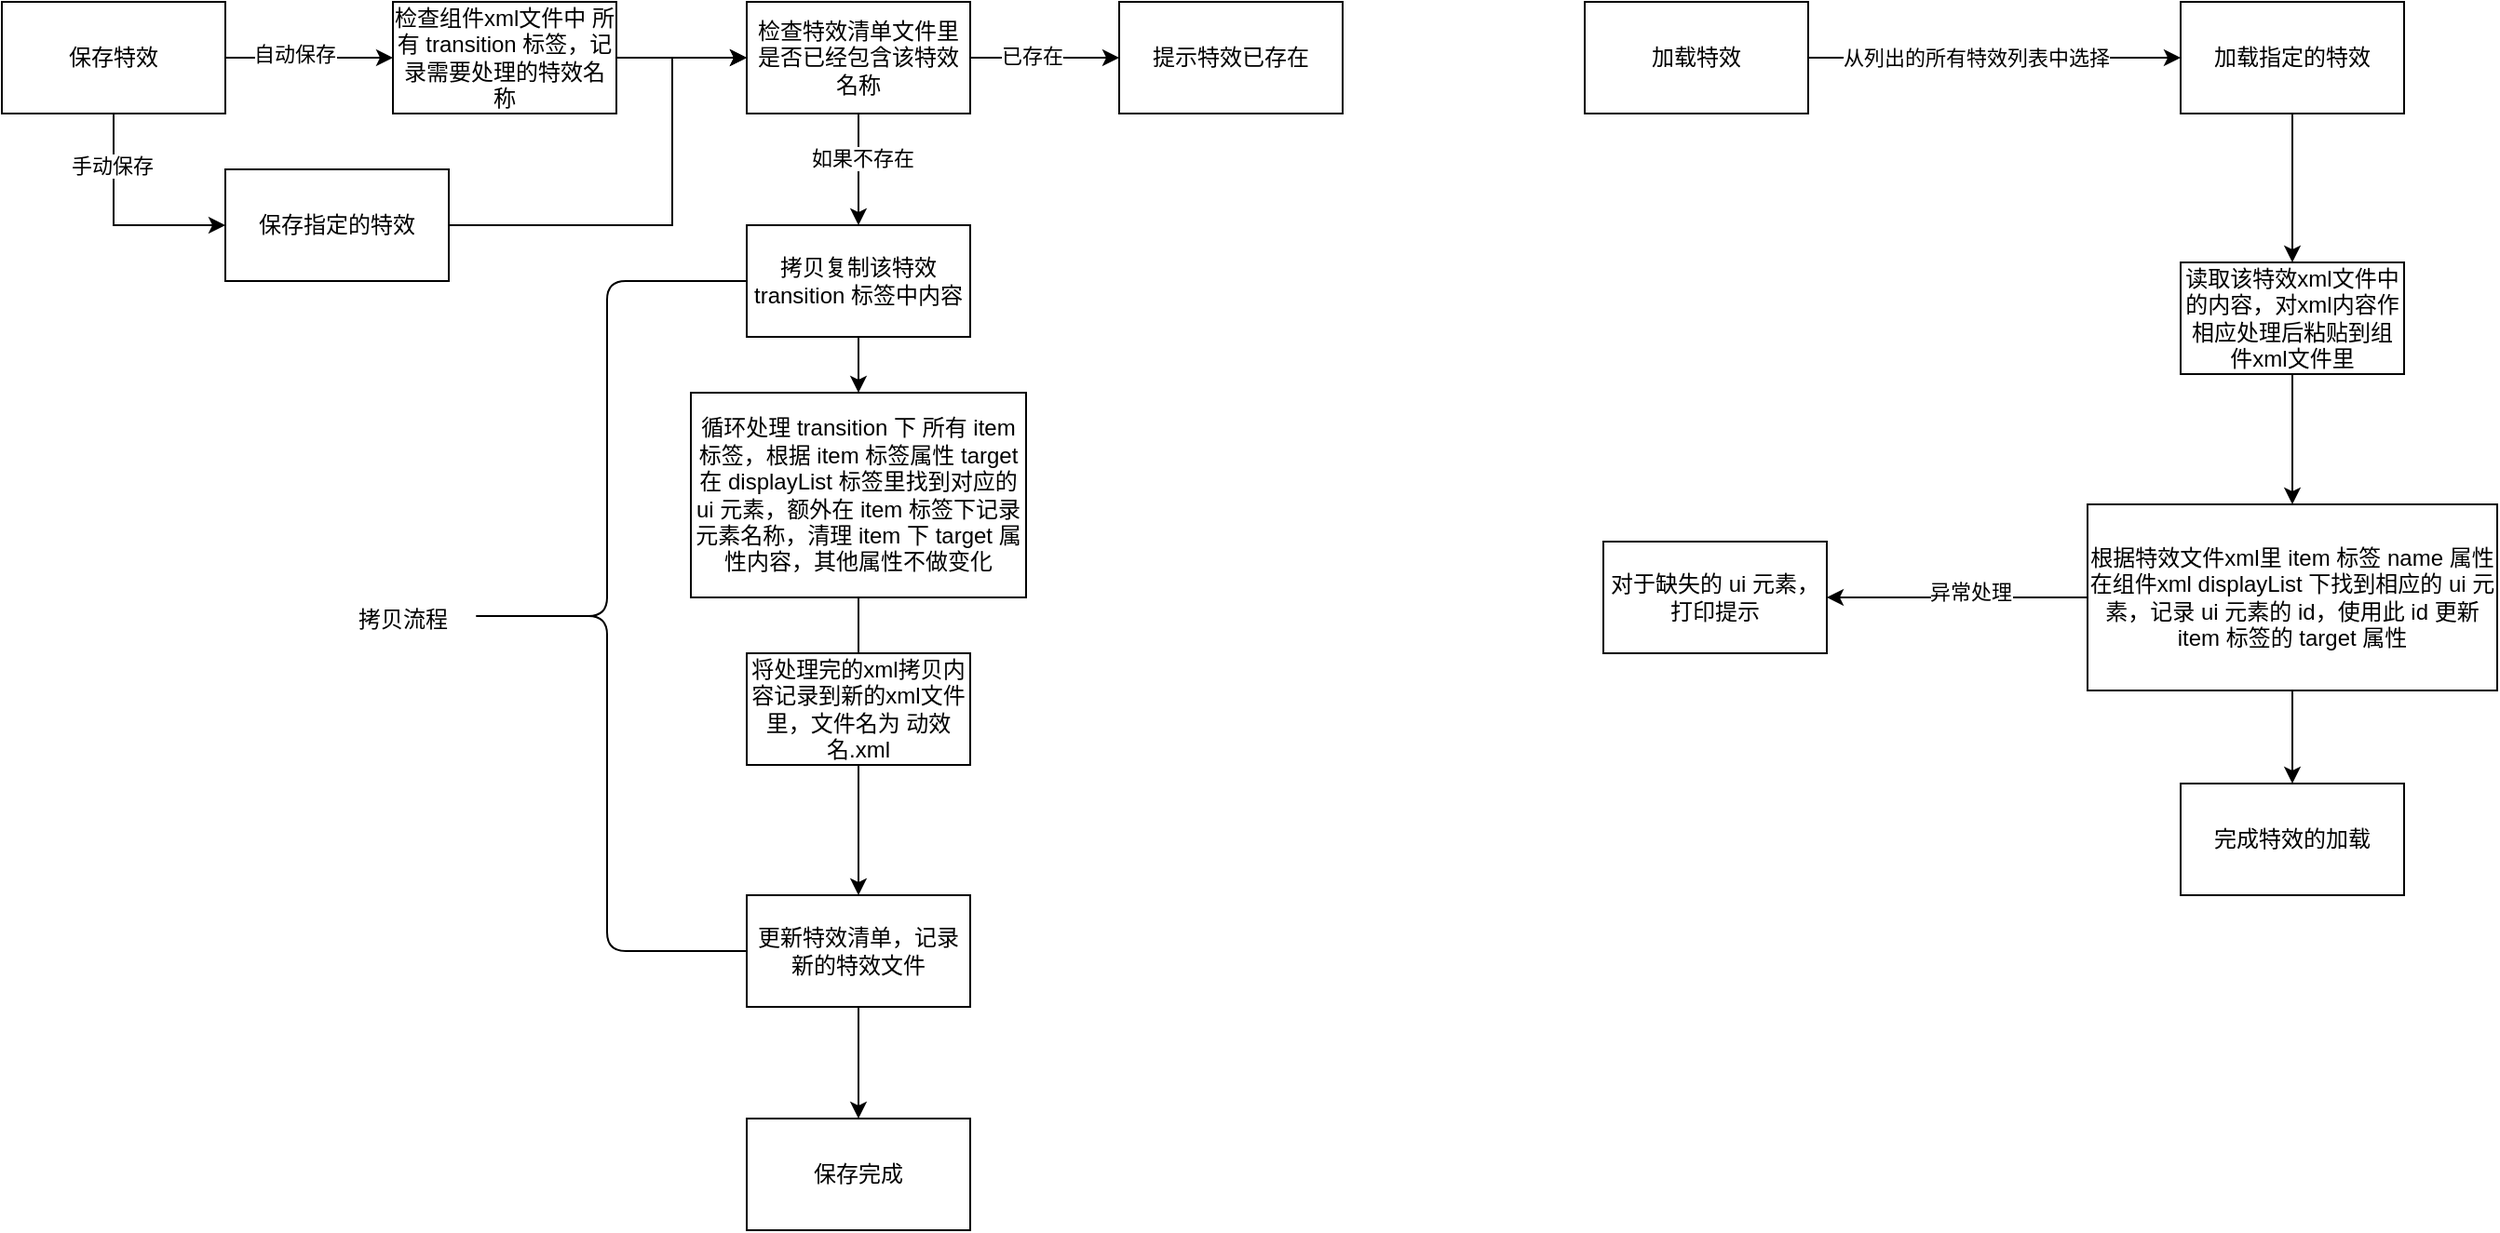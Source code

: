 <mxfile version="22.1.9" type="github">
  <diagram name="第 1 页" id="QcVd1ZgNhZOyaR3dG3_q">
    <mxGraphModel dx="869" dy="503" grid="1" gridSize="10" guides="1" tooltips="1" connect="1" arrows="1" fold="1" page="1" pageScale="1" pageWidth="1600" pageHeight="900" background="none" math="0" shadow="0">
      <root>
        <mxCell id="0" />
        <mxCell id="1" parent="0" />
        <mxCell id="GfHRN2ybtqcf9IKZYvDj-10" style="edgeStyle=orthogonalEdgeStyle;rounded=0;orthogonalLoop=1;jettySize=auto;html=1;" edge="1" parent="1" source="GfHRN2ybtqcf9IKZYvDj-1" target="GfHRN2ybtqcf9IKZYvDj-9">
          <mxGeometry relative="1" as="geometry" />
        </mxCell>
        <mxCell id="GfHRN2ybtqcf9IKZYvDj-38" value="自动保存" style="edgeLabel;html=1;align=center;verticalAlign=middle;resizable=0;points=[];" vertex="1" connectable="0" parent="GfHRN2ybtqcf9IKZYvDj-10">
          <mxGeometry x="-0.178" y="2" relative="1" as="geometry">
            <mxPoint as="offset" />
          </mxGeometry>
        </mxCell>
        <mxCell id="GfHRN2ybtqcf9IKZYvDj-34" value="" style="edgeStyle=orthogonalEdgeStyle;rounded=0;orthogonalLoop=1;jettySize=auto;html=1;" edge="1" parent="1" source="GfHRN2ybtqcf9IKZYvDj-1" target="GfHRN2ybtqcf9IKZYvDj-33">
          <mxGeometry relative="1" as="geometry">
            <Array as="points">
              <mxPoint x="80" y="170" />
            </Array>
          </mxGeometry>
        </mxCell>
        <mxCell id="GfHRN2ybtqcf9IKZYvDj-39" value="手动保存" style="edgeLabel;html=1;align=center;verticalAlign=middle;resizable=0;points=[];" vertex="1" connectable="0" parent="GfHRN2ybtqcf9IKZYvDj-34">
          <mxGeometry x="-0.544" y="-1" relative="1" as="geometry">
            <mxPoint as="offset" />
          </mxGeometry>
        </mxCell>
        <mxCell id="GfHRN2ybtqcf9IKZYvDj-1" value="保存特效" style="rounded=0;whiteSpace=wrap;html=1;" vertex="1" parent="1">
          <mxGeometry x="20" y="50" width="120" height="60" as="geometry" />
        </mxCell>
        <mxCell id="GfHRN2ybtqcf9IKZYvDj-12" style="edgeStyle=orthogonalEdgeStyle;rounded=0;orthogonalLoop=1;jettySize=auto;html=1;" edge="1" parent="1" source="GfHRN2ybtqcf9IKZYvDj-4" target="GfHRN2ybtqcf9IKZYvDj-14">
          <mxGeometry relative="1" as="geometry">
            <mxPoint x="480" y="190" as="targetPoint" />
          </mxGeometry>
        </mxCell>
        <mxCell id="GfHRN2ybtqcf9IKZYvDj-13" value="如果不存在" style="edgeLabel;html=1;align=center;verticalAlign=middle;resizable=0;points=[];" vertex="1" connectable="0" parent="GfHRN2ybtqcf9IKZYvDj-12">
          <mxGeometry x="-0.209" y="2" relative="1" as="geometry">
            <mxPoint as="offset" />
          </mxGeometry>
        </mxCell>
        <mxCell id="GfHRN2ybtqcf9IKZYvDj-41" value="" style="edgeStyle=orthogonalEdgeStyle;rounded=0;orthogonalLoop=1;jettySize=auto;html=1;" edge="1" parent="1" source="GfHRN2ybtqcf9IKZYvDj-4" target="GfHRN2ybtqcf9IKZYvDj-40">
          <mxGeometry relative="1" as="geometry" />
        </mxCell>
        <mxCell id="GfHRN2ybtqcf9IKZYvDj-42" value="已存在" style="edgeLabel;html=1;align=center;verticalAlign=middle;resizable=0;points=[];" vertex="1" connectable="0" parent="GfHRN2ybtqcf9IKZYvDj-41">
          <mxGeometry x="-0.182" y="1" relative="1" as="geometry">
            <mxPoint as="offset" />
          </mxGeometry>
        </mxCell>
        <mxCell id="GfHRN2ybtqcf9IKZYvDj-4" value="检查特效清单文件里是否已经包含该特效名称" style="rounded=0;whiteSpace=wrap;html=1;" vertex="1" parent="1">
          <mxGeometry x="420" y="50" width="120" height="60" as="geometry" />
        </mxCell>
        <mxCell id="GfHRN2ybtqcf9IKZYvDj-11" style="edgeStyle=orthogonalEdgeStyle;rounded=0;orthogonalLoop=1;jettySize=auto;html=1;" edge="1" parent="1" source="GfHRN2ybtqcf9IKZYvDj-9" target="GfHRN2ybtqcf9IKZYvDj-4">
          <mxGeometry relative="1" as="geometry" />
        </mxCell>
        <mxCell id="GfHRN2ybtqcf9IKZYvDj-9" value="检查组件xml文件中 所有 transition 标签，记录需要处理的特效名称" style="whiteSpace=wrap;html=1;" vertex="1" parent="1">
          <mxGeometry x="230" y="50" width="120" height="60" as="geometry" />
        </mxCell>
        <mxCell id="GfHRN2ybtqcf9IKZYvDj-22" value="" style="edgeStyle=orthogonalEdgeStyle;rounded=0;orthogonalLoop=1;jettySize=auto;html=1;" edge="1" parent="1" source="GfHRN2ybtqcf9IKZYvDj-14" target="GfHRN2ybtqcf9IKZYvDj-21">
          <mxGeometry relative="1" as="geometry" />
        </mxCell>
        <mxCell id="GfHRN2ybtqcf9IKZYvDj-14" value="拷贝复制该特效 transition 标签中内容" style="rounded=0;whiteSpace=wrap;html=1;" vertex="1" parent="1">
          <mxGeometry x="420" y="170" width="120" height="60" as="geometry" />
        </mxCell>
        <mxCell id="GfHRN2ybtqcf9IKZYvDj-24" value="" style="edgeStyle=orthogonalEdgeStyle;rounded=0;orthogonalLoop=1;jettySize=auto;html=1;" edge="1" parent="1" source="GfHRN2ybtqcf9IKZYvDj-21">
          <mxGeometry relative="1" as="geometry">
            <mxPoint x="480" y="410" as="targetPoint" />
          </mxGeometry>
        </mxCell>
        <mxCell id="GfHRN2ybtqcf9IKZYvDj-21" value="循环处理 transition 下 所有 item 标签，根据 item 标签属性 target 在 displayList 标签里找到对应的 ui 元素，额外在 item 标签下记录元素名称，清理 item 下 target 属性内容，其他属性不做变化" style="rounded=0;whiteSpace=wrap;html=1;" vertex="1" parent="1">
          <mxGeometry x="390" y="260" width="180" height="110" as="geometry" />
        </mxCell>
        <mxCell id="GfHRN2ybtqcf9IKZYvDj-29" value="" style="edgeStyle=orthogonalEdgeStyle;rounded=0;orthogonalLoop=1;jettySize=auto;html=1;" edge="1" parent="1" source="GfHRN2ybtqcf9IKZYvDj-25" target="GfHRN2ybtqcf9IKZYvDj-28">
          <mxGeometry relative="1" as="geometry" />
        </mxCell>
        <mxCell id="GfHRN2ybtqcf9IKZYvDj-25" value="将处理完的xml拷贝内容记录到新的xml文件里，文件名为 动效名.xml" style="whiteSpace=wrap;html=1;" vertex="1" parent="1">
          <mxGeometry x="420" y="400" width="120" height="60" as="geometry" />
        </mxCell>
        <mxCell id="GfHRN2ybtqcf9IKZYvDj-26" value="" style="group" vertex="1" connectable="0" parent="1">
          <mxGeometry x="200" y="200" width="220" height="360" as="geometry" />
        </mxCell>
        <mxCell id="GfHRN2ybtqcf9IKZYvDj-17" value="拷贝流程" style="text;html=1;align=center;verticalAlign=middle;resizable=0;points=[];autosize=1;strokeColor=none;fillColor=none;" vertex="1" parent="GfHRN2ybtqcf9IKZYvDj-26">
          <mxGeometry y="167.143" width="70" height="30" as="geometry" />
        </mxCell>
        <mxCell id="GfHRN2ybtqcf9IKZYvDj-18" value="" style="shape=curlyBracket;whiteSpace=wrap;html=1;rounded=1;labelPosition=left;verticalLabelPosition=middle;align=right;verticalAlign=middle;" vertex="1" parent="GfHRN2ybtqcf9IKZYvDj-26">
          <mxGeometry x="70" width="150" height="360" as="geometry" />
        </mxCell>
        <mxCell id="GfHRN2ybtqcf9IKZYvDj-31" value="" style="edgeStyle=orthogonalEdgeStyle;rounded=0;orthogonalLoop=1;jettySize=auto;html=1;" edge="1" parent="1" source="GfHRN2ybtqcf9IKZYvDj-28" target="GfHRN2ybtqcf9IKZYvDj-30">
          <mxGeometry relative="1" as="geometry" />
        </mxCell>
        <mxCell id="GfHRN2ybtqcf9IKZYvDj-28" value="更新特效清单，记录新的特效文件" style="whiteSpace=wrap;html=1;" vertex="1" parent="1">
          <mxGeometry x="420" y="530" width="120" height="60" as="geometry" />
        </mxCell>
        <mxCell id="GfHRN2ybtqcf9IKZYvDj-30" value="保存完成" style="whiteSpace=wrap;html=1;" vertex="1" parent="1">
          <mxGeometry x="420" y="650" width="120" height="60" as="geometry" />
        </mxCell>
        <mxCell id="GfHRN2ybtqcf9IKZYvDj-35" style="edgeStyle=orthogonalEdgeStyle;rounded=0;orthogonalLoop=1;jettySize=auto;html=1;entryX=0;entryY=0.5;entryDx=0;entryDy=0;" edge="1" parent="1" source="GfHRN2ybtqcf9IKZYvDj-33" target="GfHRN2ybtqcf9IKZYvDj-4">
          <mxGeometry relative="1" as="geometry">
            <Array as="points">
              <mxPoint x="380" y="170" />
              <mxPoint x="380" y="80" />
            </Array>
          </mxGeometry>
        </mxCell>
        <mxCell id="GfHRN2ybtqcf9IKZYvDj-33" value="保存指定的特效" style="rounded=0;whiteSpace=wrap;html=1;" vertex="1" parent="1">
          <mxGeometry x="140" y="140" width="120" height="60" as="geometry" />
        </mxCell>
        <mxCell id="GfHRN2ybtqcf9IKZYvDj-40" value="提示特效已存在" style="rounded=0;whiteSpace=wrap;html=1;" vertex="1" parent="1">
          <mxGeometry x="620" y="50" width="120" height="60" as="geometry" />
        </mxCell>
        <mxCell id="GfHRN2ybtqcf9IKZYvDj-45" value="" style="edgeStyle=orthogonalEdgeStyle;rounded=0;orthogonalLoop=1;jettySize=auto;html=1;" edge="1" parent="1" source="GfHRN2ybtqcf9IKZYvDj-43" target="GfHRN2ybtqcf9IKZYvDj-44">
          <mxGeometry relative="1" as="geometry" />
        </mxCell>
        <mxCell id="GfHRN2ybtqcf9IKZYvDj-46" value="从列出的所有特效列表中选择" style="edgeLabel;html=1;align=center;verticalAlign=middle;resizable=0;points=[];" vertex="1" connectable="0" parent="GfHRN2ybtqcf9IKZYvDj-45">
          <mxGeometry x="-0.231" y="1" relative="1" as="geometry">
            <mxPoint x="13" y="1" as="offset" />
          </mxGeometry>
        </mxCell>
        <mxCell id="GfHRN2ybtqcf9IKZYvDj-43" value="加载特效" style="whiteSpace=wrap;html=1;" vertex="1" parent="1">
          <mxGeometry x="870" y="50" width="120" height="60" as="geometry" />
        </mxCell>
        <mxCell id="GfHRN2ybtqcf9IKZYvDj-44" value="加载指定的特效" style="whiteSpace=wrap;html=1;" vertex="1" parent="1">
          <mxGeometry x="1190" y="50" width="120" height="60" as="geometry" />
        </mxCell>
        <mxCell id="GfHRN2ybtqcf9IKZYvDj-51" value="" style="edgeStyle=orthogonalEdgeStyle;rounded=0;orthogonalLoop=1;jettySize=auto;html=1;" edge="1" parent="1" source="GfHRN2ybtqcf9IKZYvDj-44" target="GfHRN2ybtqcf9IKZYvDj-50">
          <mxGeometry relative="1" as="geometry">
            <mxPoint x="1250" y="230.0" as="sourcePoint" />
          </mxGeometry>
        </mxCell>
        <mxCell id="GfHRN2ybtqcf9IKZYvDj-53" value="" style="edgeStyle=orthogonalEdgeStyle;rounded=0;orthogonalLoop=1;jettySize=auto;html=1;" edge="1" parent="1" source="GfHRN2ybtqcf9IKZYvDj-50" target="GfHRN2ybtqcf9IKZYvDj-52">
          <mxGeometry relative="1" as="geometry" />
        </mxCell>
        <mxCell id="GfHRN2ybtqcf9IKZYvDj-50" value="读取该特效xml文件中的内容，对xml内容作相应处理后粘贴到组件xml文件里" style="whiteSpace=wrap;html=1;" vertex="1" parent="1">
          <mxGeometry x="1190" y="190" width="120" height="60" as="geometry" />
        </mxCell>
        <mxCell id="GfHRN2ybtqcf9IKZYvDj-59" style="edgeStyle=orthogonalEdgeStyle;rounded=0;orthogonalLoop=1;jettySize=auto;html=1;" edge="1" parent="1" source="GfHRN2ybtqcf9IKZYvDj-52" target="GfHRN2ybtqcf9IKZYvDj-58">
          <mxGeometry relative="1" as="geometry" />
        </mxCell>
        <mxCell id="GfHRN2ybtqcf9IKZYvDj-63" style="edgeStyle=orthogonalEdgeStyle;rounded=0;orthogonalLoop=1;jettySize=auto;html=1;" edge="1" parent="1" source="GfHRN2ybtqcf9IKZYvDj-52" target="GfHRN2ybtqcf9IKZYvDj-62">
          <mxGeometry relative="1" as="geometry" />
        </mxCell>
        <mxCell id="GfHRN2ybtqcf9IKZYvDj-64" value="异常处理" style="edgeLabel;html=1;align=center;verticalAlign=middle;resizable=0;points=[];" vertex="1" connectable="0" parent="GfHRN2ybtqcf9IKZYvDj-63">
          <mxGeometry x="-0.311" y="2" relative="1" as="geometry">
            <mxPoint x="-15" y="-5" as="offset" />
          </mxGeometry>
        </mxCell>
        <mxCell id="GfHRN2ybtqcf9IKZYvDj-52" value="根据特效文件xml里 item 标签 name 属性在组件xml displayList 下找到相应的 ui 元素，记录 ui 元素的 id，使用此 id 更新 item 标签的 target 属性" style="whiteSpace=wrap;html=1;" vertex="1" parent="1">
          <mxGeometry x="1140" y="320" width="220" height="100" as="geometry" />
        </mxCell>
        <mxCell id="GfHRN2ybtqcf9IKZYvDj-58" value="完成特效的加载" style="whiteSpace=wrap;html=1;" vertex="1" parent="1">
          <mxGeometry x="1190" y="470" width="120" height="60" as="geometry" />
        </mxCell>
        <mxCell id="GfHRN2ybtqcf9IKZYvDj-62" value="对于缺失的 ui 元素，打印提示" style="whiteSpace=wrap;html=1;" vertex="1" parent="1">
          <mxGeometry x="880" y="340" width="120" height="60" as="geometry" />
        </mxCell>
      </root>
    </mxGraphModel>
  </diagram>
</mxfile>
